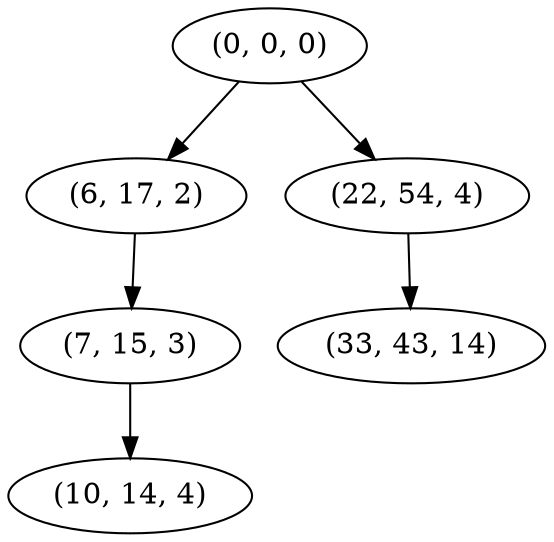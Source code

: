 digraph tree {
    "(0, 0, 0)";
    "(6, 17, 2)";
    "(7, 15, 3)";
    "(10, 14, 4)";
    "(22, 54, 4)";
    "(33, 43, 14)";
    "(0, 0, 0)" -> "(6, 17, 2)";
    "(0, 0, 0)" -> "(22, 54, 4)";
    "(6, 17, 2)" -> "(7, 15, 3)";
    "(7, 15, 3)" -> "(10, 14, 4)";
    "(22, 54, 4)" -> "(33, 43, 14)";
}
